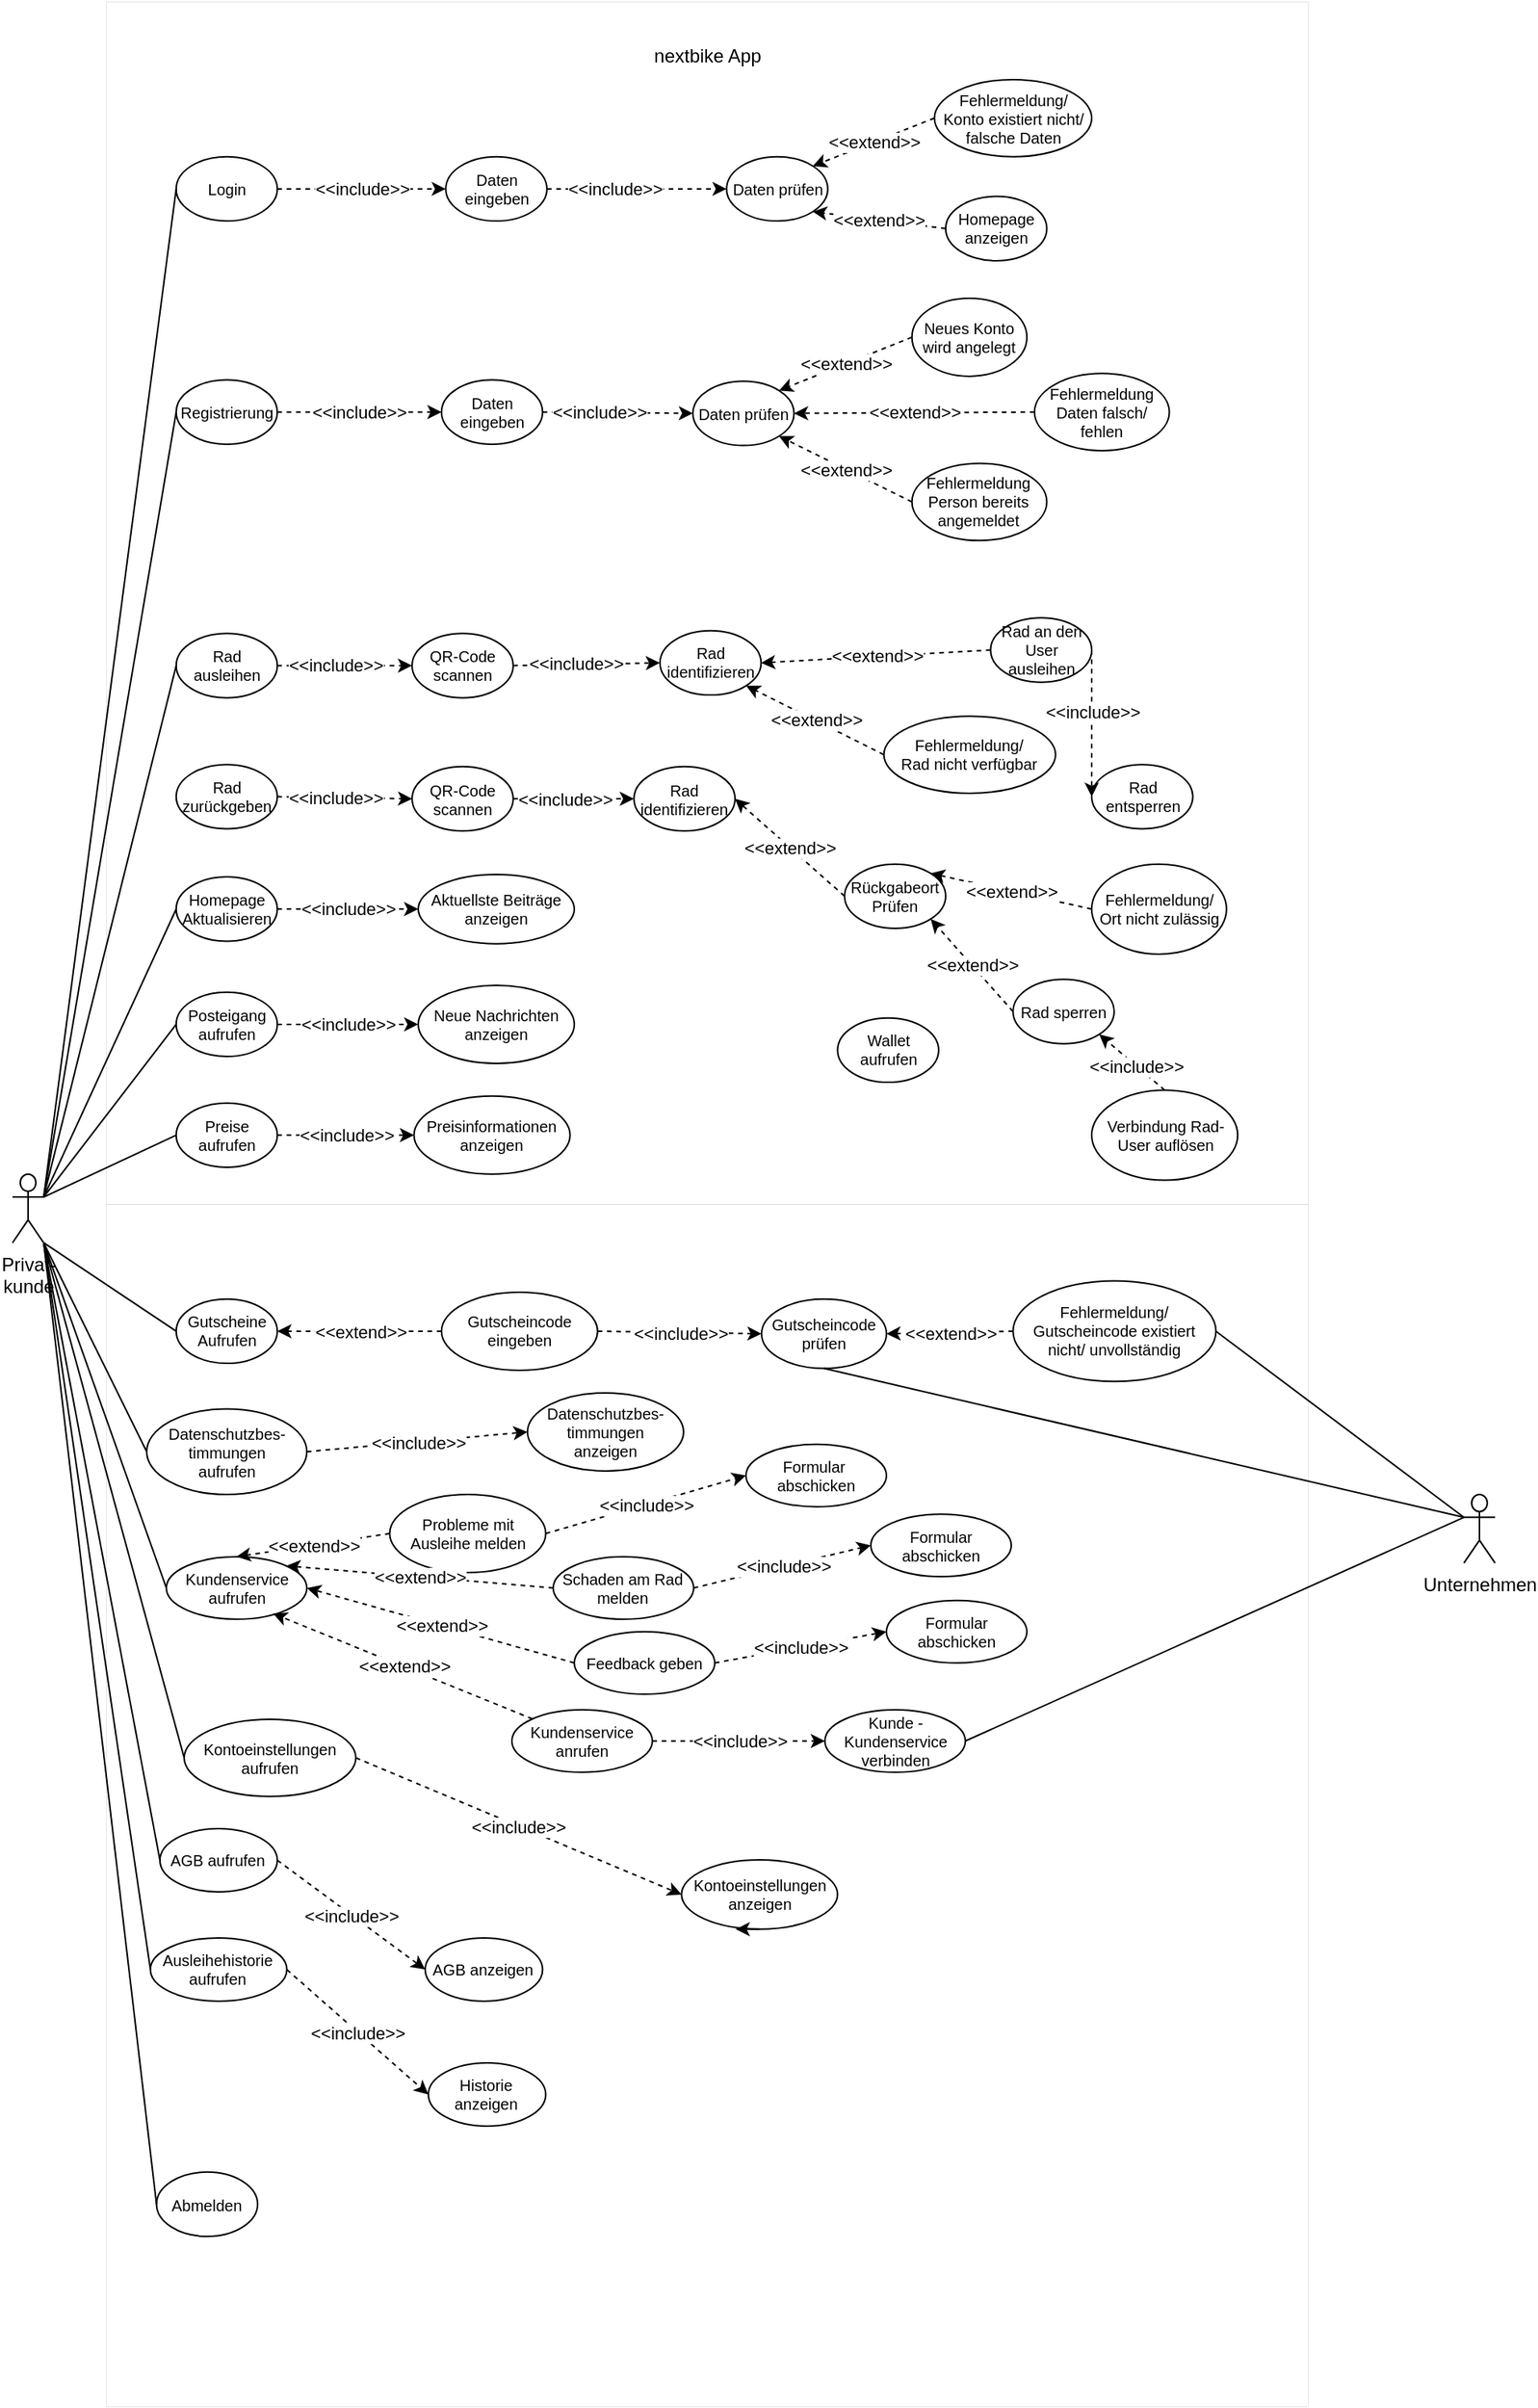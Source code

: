 <mxfile version="22.0.4" type="github">
  <diagram name="Page-1" id="zT5vHJ9k5EdBezGxG-uV">
    <mxGraphModel dx="1687" dy="882" grid="1" gridSize="10" guides="1" tooltips="1" connect="1" arrows="1" fold="1" page="1" pageScale="1" pageWidth="1169" pageHeight="1654" math="0" shadow="0">
      <root>
        <mxCell id="0" />
        <mxCell id="1" parent="0" />
        <mxCell id="bWqnHjMgo_UDBzlUUaBf-3" value="Privat-&lt;br&gt;kunde" style="shape=umlActor;verticalLabelPosition=bottom;verticalAlign=top;html=1;outlineConnect=0;" vertex="1" parent="1">
          <mxGeometry x="120" y="823.91" width="20" height="43.94" as="geometry" />
        </mxCell>
        <mxCell id="bWqnHjMgo_UDBzlUUaBf-1" value="" style="whiteSpace=wrap;html=1;aspect=fixed;strokeWidth=0;" vertex="1" parent="1">
          <mxGeometry x="180" y="72.94" width="770" height="770" as="geometry" />
        </mxCell>
        <mxCell id="bWqnHjMgo_UDBzlUUaBf-2" value="nextbike App" style="text;html=1;strokeColor=none;fillColor=none;align=center;verticalAlign=middle;whiteSpace=wrap;rounded=0;" vertex="1" parent="1">
          <mxGeometry x="522.5" y="92.94" width="85" height="30" as="geometry" />
        </mxCell>
        <mxCell id="bWqnHjMgo_UDBzlUUaBf-12" value="Wallet aufrufen" style="ellipse;whiteSpace=wrap;html=1;fontSize=10;" vertex="1" parent="1">
          <mxGeometry x="648.689" y="723.881" width="64.781" height="41.176" as="geometry" />
        </mxCell>
        <mxCell id="bWqnHjMgo_UDBzlUUaBf-95" value="" style="group" vertex="1" connectable="0" parent="1">
          <mxGeometry x="224.9" y="122.94" width="586.629" height="116.004" as="geometry" />
        </mxCell>
        <mxCell id="bWqnHjMgo_UDBzlUUaBf-8" value="Login" style="ellipse;whiteSpace=wrap;html=1;fontSize=10;" vertex="1" parent="bWqnHjMgo_UDBzlUUaBf-95">
          <mxGeometry y="49.414" width="64.781" height="41.176" as="geometry" />
        </mxCell>
        <mxCell id="bWqnHjMgo_UDBzlUUaBf-40" value="Daten eingeben" style="ellipse;whiteSpace=wrap;html=1;fontSize=10;" vertex="1" parent="bWqnHjMgo_UDBzlUUaBf-95">
          <mxGeometry x="172.755" y="49.414" width="64.781" height="41.176" as="geometry" />
        </mxCell>
        <mxCell id="bWqnHjMgo_UDBzlUUaBf-61" value="&amp;lt;&amp;lt;include&amp;gt;&amp;gt;" style="endArrow=classic;html=1;rounded=0;exitX=1;exitY=0.5;exitDx=0;exitDy=0;entryX=0;entryY=0.5;entryDx=0;entryDy=0;dashed=1;" edge="1" parent="bWqnHjMgo_UDBzlUUaBf-95" source="bWqnHjMgo_UDBzlUUaBf-8" target="bWqnHjMgo_UDBzlUUaBf-40">
          <mxGeometry relative="1" as="geometry">
            <mxPoint x="440" y="250.12" as="sourcePoint" />
            <mxPoint x="540" y="250.12" as="targetPoint" />
          </mxGeometry>
        </mxCell>
        <mxCell id="bWqnHjMgo_UDBzlUUaBf-45" value="Daten prüfen" style="ellipse;whiteSpace=wrap;html=1;fontSize=10;" vertex="1" parent="bWqnHjMgo_UDBzlUUaBf-95">
          <mxGeometry x="352.703" y="49.414" width="64.781" height="41.176" as="geometry" />
        </mxCell>
        <mxCell id="bWqnHjMgo_UDBzlUUaBf-59" value="Fehlermeldung/&lt;br style=&quot;font-size: 10px;&quot;&gt;Konto existiert nicht/ falsche Daten" style="ellipse;whiteSpace=wrap;html=1;fontSize=10;" vertex="1" parent="bWqnHjMgo_UDBzlUUaBf-95">
          <mxGeometry x="485.858" width="100.771" height="49.412" as="geometry" />
        </mxCell>
        <mxCell id="bWqnHjMgo_UDBzlUUaBf-60" value="Homepage anzeigen" style="ellipse;whiteSpace=wrap;html=1;fontSize=10;" vertex="1" parent="bWqnHjMgo_UDBzlUUaBf-95">
          <mxGeometry x="493.064" y="74.827" width="64.781" height="41.176" as="geometry" />
        </mxCell>
        <mxCell id="bWqnHjMgo_UDBzlUUaBf-69" value="&amp;lt;&amp;lt;include&amp;gt;&amp;gt;" style="endArrow=classic;html=1;rounded=0;exitX=1;exitY=0.5;exitDx=0;exitDy=0;entryX=0;entryY=0.5;entryDx=0;entryDy=0;dashed=1;" edge="1" parent="bWqnHjMgo_UDBzlUUaBf-95" source="bWqnHjMgo_UDBzlUUaBf-40" target="bWqnHjMgo_UDBzlUUaBf-45">
          <mxGeometry x="-0.248" relative="1" as="geometry">
            <mxPoint x="75" y="80.12" as="sourcePoint" />
            <mxPoint x="140" y="80.12" as="targetPoint" />
            <mxPoint as="offset" />
          </mxGeometry>
        </mxCell>
        <mxCell id="bWqnHjMgo_UDBzlUUaBf-71" value="&amp;lt;&amp;lt;extend&amp;gt;&amp;gt;" style="endArrow=classic;html=1;rounded=0;exitX=0;exitY=0.5;exitDx=0;exitDy=0;entryX=1;entryY=1;entryDx=0;entryDy=0;dashed=1;" edge="1" parent="bWqnHjMgo_UDBzlUUaBf-95" source="bWqnHjMgo_UDBzlUUaBf-60" target="bWqnHjMgo_UDBzlUUaBf-45">
          <mxGeometry relative="1" as="geometry">
            <mxPoint x="75" y="80.12" as="sourcePoint" />
            <mxPoint x="183" y="80.12" as="targetPoint" />
          </mxGeometry>
        </mxCell>
        <mxCell id="bWqnHjMgo_UDBzlUUaBf-72" value="&amp;lt;&amp;lt;extend&amp;gt;&amp;gt;" style="endArrow=classic;html=1;rounded=0;exitX=0;exitY=0.5;exitDx=0;exitDy=0;entryX=1;entryY=0;entryDx=0;entryDy=0;dashed=1;" edge="1" parent="bWqnHjMgo_UDBzlUUaBf-95" source="bWqnHjMgo_UDBzlUUaBf-59" target="bWqnHjMgo_UDBzlUUaBf-45">
          <mxGeometry relative="1" as="geometry">
            <mxPoint x="481" y="122.12" as="sourcePoint" />
            <mxPoint x="418" y="94.12" as="targetPoint" />
          </mxGeometry>
        </mxCell>
        <mxCell id="bWqnHjMgo_UDBzlUUaBf-97" value="" style="group" vertex="1" connectable="0" parent="1">
          <mxGeometry x="224.9" y="467.649" width="651.411" height="136.464" as="geometry" />
        </mxCell>
        <mxCell id="bWqnHjMgo_UDBzlUUaBf-9" value="Rad ausleihen" style="ellipse;whiteSpace=wrap;html=1;fontSize=10;" vertex="1" parent="bWqnHjMgo_UDBzlUUaBf-97">
          <mxGeometry y="10" width="64.781" height="41.176" as="geometry" />
        </mxCell>
        <mxCell id="bWqnHjMgo_UDBzlUUaBf-47" value="QR-Code scannen" style="ellipse;whiteSpace=wrap;html=1;fontSize=10;" vertex="1" parent="bWqnHjMgo_UDBzlUUaBf-97">
          <mxGeometry x="151.155" y="10" width="64.781" height="41.176" as="geometry" />
        </mxCell>
        <mxCell id="bWqnHjMgo_UDBzlUUaBf-49" value="Rad identifizieren" style="ellipse;whiteSpace=wrap;html=1;fontSize=10;" vertex="1" parent="bWqnHjMgo_UDBzlUUaBf-97">
          <mxGeometry x="310.001" y="8.23" width="64.781" height="41.176" as="geometry" />
        </mxCell>
        <mxCell id="bWqnHjMgo_UDBzlUUaBf-50" value="Rad an den User ausleihen" style="ellipse;whiteSpace=wrap;html=1;fontSize=10;" vertex="1" parent="bWqnHjMgo_UDBzlUUaBf-97">
          <mxGeometry x="521.844" width="64.781" height="41.176" as="geometry" />
        </mxCell>
        <mxCell id="bWqnHjMgo_UDBzlUUaBf-51" value="Rad entsperren" style="ellipse;whiteSpace=wrap;html=1;fontSize=10;" vertex="1" parent="bWqnHjMgo_UDBzlUUaBf-97">
          <mxGeometry x="586.629" y="93.94" width="64.781" height="41.176" as="geometry" />
        </mxCell>
        <mxCell id="bWqnHjMgo_UDBzlUUaBf-78" value="&amp;lt;&amp;lt;include&amp;gt;&amp;gt;" style="endArrow=classic;html=1;rounded=0;exitX=1;exitY=0.5;exitDx=0;exitDy=0;entryX=0;entryY=0.5;entryDx=0;entryDy=0;dashed=1;" edge="1" parent="bWqnHjMgo_UDBzlUUaBf-97" source="bWqnHjMgo_UDBzlUUaBf-9" target="bWqnHjMgo_UDBzlUUaBf-47">
          <mxGeometry x="-0.14" relative="1" as="geometry">
            <mxPoint x="75" y="-104.059" as="sourcePoint" />
            <mxPoint x="180" y="-104.059" as="targetPoint" />
            <mxPoint as="offset" />
          </mxGeometry>
        </mxCell>
        <mxCell id="bWqnHjMgo_UDBzlUUaBf-79" value="&amp;lt;&amp;lt;include&amp;gt;&amp;gt;" style="endArrow=classic;html=1;rounded=0;exitX=1;exitY=0.5;exitDx=0;exitDy=0;entryX=0;entryY=0.5;entryDx=0;entryDy=0;dashed=1;" edge="1" parent="bWqnHjMgo_UDBzlUUaBf-97" source="bWqnHjMgo_UDBzlUUaBf-47" target="bWqnHjMgo_UDBzlUUaBf-49">
          <mxGeometry x="-0.148" relative="1" as="geometry">
            <mxPoint x="75" y="21.941" as="sourcePoint" />
            <mxPoint x="180" y="21.941" as="targetPoint" />
            <mxPoint as="offset" />
          </mxGeometry>
        </mxCell>
        <mxCell id="bWqnHjMgo_UDBzlUUaBf-82" value="&amp;lt;&amp;lt;extend&amp;gt;&amp;gt;" style="endArrow=classic;html=1;rounded=0;exitX=0;exitY=0.5;exitDx=0;exitDy=0;entryX=1;entryY=0.5;entryDx=0;entryDy=0;dashed=1;" edge="1" parent="bWqnHjMgo_UDBzlUUaBf-97" source="bWqnHjMgo_UDBzlUUaBf-50" target="bWqnHjMgo_UDBzlUUaBf-49">
          <mxGeometry x="-0.009" relative="1" as="geometry">
            <mxPoint x="481" y="-46.059" as="sourcePoint" />
            <mxPoint x="397" y="-88.059" as="targetPoint" />
            <mxPoint as="offset" />
          </mxGeometry>
        </mxCell>
        <mxCell id="bWqnHjMgo_UDBzlUUaBf-83" value="Fehlermeldung/&lt;br style=&quot;font-size: 10px;&quot;&gt;Rad nicht verfügbar" style="ellipse;whiteSpace=wrap;html=1;fontSize=10;" vertex="1" parent="bWqnHjMgo_UDBzlUUaBf-97">
          <mxGeometry x="453.47" y="62.941" width="110" height="49.41" as="geometry" />
        </mxCell>
        <mxCell id="bWqnHjMgo_UDBzlUUaBf-84" value="&amp;lt;&amp;lt;extend&amp;gt;&amp;gt;" style="endArrow=classic;html=1;rounded=0;exitX=0;exitY=0.5;exitDx=0;exitDy=0;entryX=1;entryY=1;entryDx=0;entryDy=0;dashed=1;" edge="1" parent="bWqnHjMgo_UDBzlUUaBf-97" source="bWqnHjMgo_UDBzlUUaBf-83" target="bWqnHjMgo_UDBzlUUaBf-49">
          <mxGeometry x="-0.009" relative="1" as="geometry">
            <mxPoint x="546" y="11.941" as="sourcePoint" />
            <mxPoint x="399" y="21.941" as="targetPoint" />
            <mxPoint as="offset" />
          </mxGeometry>
        </mxCell>
        <mxCell id="bWqnHjMgo_UDBzlUUaBf-85" value="&amp;lt;&amp;lt;include&amp;gt;&amp;gt;" style="endArrow=classic;html=1;rounded=0;exitX=1;exitY=0.5;exitDx=0;exitDy=0;entryX=0;entryY=0.5;entryDx=0;entryDy=0;dashed=1;" edge="1" parent="bWqnHjMgo_UDBzlUUaBf-97" source="bWqnHjMgo_UDBzlUUaBf-50" target="bWqnHjMgo_UDBzlUUaBf-51">
          <mxGeometry x="-0.148" relative="1" as="geometry">
            <mxPoint x="226" y="21.941" as="sourcePoint" />
            <mxPoint x="334" y="21.941" as="targetPoint" />
            <mxPoint as="offset" />
          </mxGeometry>
        </mxCell>
        <mxCell id="bWqnHjMgo_UDBzlUUaBf-10" value="Rad zurückgeben" style="ellipse;whiteSpace=wrap;html=1;fontSize=10;" vertex="1" parent="bWqnHjMgo_UDBzlUUaBf-97">
          <mxGeometry y="93.94" width="64.781" height="41.176" as="geometry" />
        </mxCell>
        <mxCell id="bWqnHjMgo_UDBzlUUaBf-52" value="QR-Code scannen" style="ellipse;whiteSpace=wrap;html=1;fontSize=10;" vertex="1" parent="bWqnHjMgo_UDBzlUUaBf-97">
          <mxGeometry x="151.155" y="95.288" width="64.781" height="41.176" as="geometry" />
        </mxCell>
        <mxCell id="bWqnHjMgo_UDBzlUUaBf-86" value="&amp;lt;&amp;lt;include&amp;gt;&amp;gt;" style="endArrow=classic;html=1;rounded=0;exitX=1;exitY=0.5;exitDx=0;exitDy=0;entryX=0;entryY=0.5;entryDx=0;entryDy=0;dashed=1;" edge="1" parent="bWqnHjMgo_UDBzlUUaBf-97" source="bWqnHjMgo_UDBzlUUaBf-10" target="bWqnHjMgo_UDBzlUUaBf-52">
          <mxGeometry x="-0.14" relative="1" as="geometry">
            <mxPoint x="75" y="48.501" as="sourcePoint" />
            <mxPoint x="161.0" y="48.501" as="targetPoint" />
            <mxPoint as="offset" />
          </mxGeometry>
        </mxCell>
        <mxCell id="bWqnHjMgo_UDBzlUUaBf-54" value="Rad identifizieren" style="ellipse;whiteSpace=wrap;html=1;fontSize=10;" vertex="1" parent="bWqnHjMgo_UDBzlUUaBf-97">
          <mxGeometry x="293.311" y="95.288" width="64.781" height="41.176" as="geometry" />
        </mxCell>
        <mxCell id="bWqnHjMgo_UDBzlUUaBf-87" value="&amp;lt;&amp;lt;include&amp;gt;&amp;gt;" style="endArrow=classic;html=1;rounded=0;exitX=1;exitY=0.5;exitDx=0;exitDy=0;entryX=0;entryY=0.5;entryDx=0;entryDy=0;dashed=1;" edge="1" parent="bWqnHjMgo_UDBzlUUaBf-97" source="bWqnHjMgo_UDBzlUUaBf-52" target="bWqnHjMgo_UDBzlUUaBf-54">
          <mxGeometry x="-0.139" relative="1" as="geometry">
            <mxPoint x="226.0" y="48.501" as="sourcePoint" />
            <mxPoint x="320" y="46.501" as="targetPoint" />
            <mxPoint as="offset" />
          </mxGeometry>
        </mxCell>
        <mxCell id="bWqnHjMgo_UDBzlUUaBf-102" value="" style="endArrow=none;html=1;rounded=0;entryX=0;entryY=0.5;entryDx=0;entryDy=0;exitX=1;exitY=0.333;exitDx=0;exitDy=0;exitPerimeter=0;" edge="1" parent="1" target="bWqnHjMgo_UDBzlUUaBf-7">
          <mxGeometry width="50" height="50" relative="1" as="geometry">
            <mxPoint x="140" y="838.557" as="sourcePoint" />
            <mxPoint x="230" y="192.94" as="targetPoint" />
          </mxGeometry>
        </mxCell>
        <mxCell id="bWqnHjMgo_UDBzlUUaBf-103" value="" style="endArrow=none;html=1;rounded=0;exitX=1;exitY=0.333;exitDx=0;exitDy=0;exitPerimeter=0;entryX=0;entryY=0.5;entryDx=0;entryDy=0;" edge="1" parent="1" target="bWqnHjMgo_UDBzlUUaBf-8">
          <mxGeometry width="50" height="50" relative="1" as="geometry">
            <mxPoint x="140" y="838.557" as="sourcePoint" />
            <mxPoint x="220" y="172.94" as="targetPoint" />
          </mxGeometry>
        </mxCell>
        <mxCell id="bWqnHjMgo_UDBzlUUaBf-104" value="" style="endArrow=none;html=1;rounded=0;entryX=0;entryY=0.5;entryDx=0;entryDy=0;exitX=1;exitY=0.333;exitDx=0;exitDy=0;exitPerimeter=0;" edge="1" parent="1" target="bWqnHjMgo_UDBzlUUaBf-9">
          <mxGeometry width="50" height="50" relative="1" as="geometry">
            <mxPoint x="140" y="838.557" as="sourcePoint" />
            <mxPoint x="235" y="345.94" as="targetPoint" />
          </mxGeometry>
        </mxCell>
        <mxCell id="bWqnHjMgo_UDBzlUUaBf-7" value="Registrierung" style="ellipse;whiteSpace=wrap;html=1;fontSize=10;" vertex="1" parent="1">
          <mxGeometry x="224.9" y="315.292" width="64.781" height="41.176" as="geometry" />
        </mxCell>
        <mxCell id="bWqnHjMgo_UDBzlUUaBf-41" value="Daten prüfen" style="ellipse;whiteSpace=wrap;html=1;fontSize=10;" vertex="1" parent="1">
          <mxGeometry x="556.001" y="316.112" width="64.781" height="41.176" as="geometry" />
        </mxCell>
        <mxCell id="bWqnHjMgo_UDBzlUUaBf-42" value="Neues Konto wird angelegt" style="ellipse;whiteSpace=wrap;html=1;fontSize=10;" vertex="1" parent="1">
          <mxGeometry x="696.36" y="262.94" width="73.64" height="50" as="geometry" />
        </mxCell>
        <mxCell id="bWqnHjMgo_UDBzlUUaBf-43" value="Fehlermeldung&lt;br style=&quot;font-size: 10px;&quot;&gt;Daten falsch/ fehlen" style="ellipse;whiteSpace=wrap;html=1;fontSize=10;" vertex="1" parent="1">
          <mxGeometry x="774.896" y="311.175" width="86.375" height="49.412" as="geometry" />
        </mxCell>
        <mxCell id="bWqnHjMgo_UDBzlUUaBf-44" value="Daten eingeben" style="ellipse;whiteSpace=wrap;html=1;fontSize=10;" vertex="1" parent="1">
          <mxGeometry x="394.895" y="315.292" width="64.781" height="41.176" as="geometry" />
        </mxCell>
        <mxCell id="bWqnHjMgo_UDBzlUUaBf-46" value="Fehlermeldung&lt;br style=&quot;font-size: 10px;&quot;&gt;Person bereits angemeldet" style="ellipse;whiteSpace=wrap;html=1;fontSize=10;" vertex="1" parent="1">
          <mxGeometry x="696.361" y="368.702" width="86.375" height="49.412" as="geometry" />
        </mxCell>
        <mxCell id="bWqnHjMgo_UDBzlUUaBf-73" value="&amp;lt;&amp;lt;include&amp;gt;&amp;gt;" style="endArrow=classic;html=1;rounded=0;exitX=1;exitY=0.5;exitDx=0;exitDy=0;entryX=0;entryY=0.5;entryDx=0;entryDy=0;dashed=1;" edge="1" parent="1" source="bWqnHjMgo_UDBzlUUaBf-7" target="bWqnHjMgo_UDBzlUUaBf-44">
          <mxGeometry relative="1" as="geometry">
            <mxPoint x="299.9" y="213.41" as="sourcePoint" />
            <mxPoint x="407.9" y="213.41" as="targetPoint" />
          </mxGeometry>
        </mxCell>
        <mxCell id="bWqnHjMgo_UDBzlUUaBf-74" value="&amp;lt;&amp;lt;include&amp;gt;&amp;gt;" style="endArrow=classic;html=1;rounded=0;exitX=1;exitY=0.5;exitDx=0;exitDy=0;entryX=0;entryY=0.5;entryDx=0;entryDy=0;dashed=1;" edge="1" parent="1" source="bWqnHjMgo_UDBzlUUaBf-44" target="bWqnHjMgo_UDBzlUUaBf-41">
          <mxGeometry x="-0.248" relative="1" as="geometry">
            <mxPoint x="472.9" y="213.41" as="sourcePoint" />
            <mxPoint x="587.9" y="213.41" as="targetPoint" />
            <mxPoint as="offset" />
          </mxGeometry>
        </mxCell>
        <mxCell id="bWqnHjMgo_UDBzlUUaBf-75" value="&amp;lt;&amp;lt;extend&amp;gt;&amp;gt;" style="endArrow=classic;html=1;rounded=0;exitX=0;exitY=0.5;exitDx=0;exitDy=0;entryX=1;entryY=1;entryDx=0;entryDy=0;dashed=1;" edge="1" parent="1" source="bWqnHjMgo_UDBzlUUaBf-46" target="bWqnHjMgo_UDBzlUUaBf-41">
          <mxGeometry x="-0.009" relative="1" as="geometry">
            <mxPoint x="705.9" y="255.41" as="sourcePoint" />
            <mxPoint x="642.9" y="227.41" as="targetPoint" />
            <mxPoint as="offset" />
          </mxGeometry>
        </mxCell>
        <mxCell id="bWqnHjMgo_UDBzlUUaBf-76" value="&amp;lt;&amp;lt;extend&amp;gt;&amp;gt;" style="endArrow=classic;html=1;rounded=0;exitX=0;exitY=0.5;exitDx=0;exitDy=0;entryX=1;entryY=0.5;entryDx=0;entryDy=0;dashed=1;" edge="1" parent="1" source="bWqnHjMgo_UDBzlUUaBf-43" target="bWqnHjMgo_UDBzlUUaBf-41">
          <mxGeometry relative="1" as="geometry">
            <mxPoint x="641.9" y="400.41" as="sourcePoint" />
            <mxPoint x="621.9" y="361.41" as="targetPoint" />
          </mxGeometry>
        </mxCell>
        <mxCell id="bWqnHjMgo_UDBzlUUaBf-77" value="&amp;lt;&amp;lt;extend&amp;gt;&amp;gt;" style="endArrow=classic;html=1;rounded=0;exitX=0;exitY=0.5;exitDx=0;exitDy=0;entryX=1;entryY=0;entryDx=0;entryDy=0;dashed=1;" edge="1" parent="1" source="bWqnHjMgo_UDBzlUUaBf-42" target="bWqnHjMgo_UDBzlUUaBf-41">
          <mxGeometry relative="1" as="geometry">
            <mxPoint x="705.9" y="346.41" as="sourcePoint" />
            <mxPoint x="630.9" y="346.41" as="targetPoint" />
          </mxGeometry>
        </mxCell>
        <mxCell id="bWqnHjMgo_UDBzlUUaBf-22" value="" style="whiteSpace=wrap;html=1;aspect=fixed;dashed=1;dashPattern=1 2;strokeWidth=0;" vertex="1" parent="1">
          <mxGeometry x="180" y="842.94" width="770" height="770" as="geometry" />
        </mxCell>
        <mxCell id="bWqnHjMgo_UDBzlUUaBf-11" value="Posteigang aufrufen" style="ellipse;whiteSpace=wrap;html=1;fontSize=10;" vertex="1" parent="1">
          <mxGeometry x="224.9" y="707.358" width="64.781" height="41.176" as="geometry" />
        </mxCell>
        <mxCell id="bWqnHjMgo_UDBzlUUaBf-13" value="Gutscheine Aufrufen" style="ellipse;whiteSpace=wrap;html=1;fontSize=10;" vertex="1" parent="1">
          <mxGeometry x="224.906" y="903.884" width="64.781" height="41.176" as="geometry" />
        </mxCell>
        <mxCell id="bWqnHjMgo_UDBzlUUaBf-15" value="AGB aufrufen" style="ellipse;whiteSpace=wrap;html=1;fontSize=10;" vertex="1" parent="1">
          <mxGeometry x="214.47" y="1242.94" width="75.22" height="40.58" as="geometry" />
        </mxCell>
        <mxCell id="bWqnHjMgo_UDBzlUUaBf-16" value="Datenschutzbes-timmungen&lt;br&gt;aufrufen" style="ellipse;whiteSpace=wrap;html=1;fontSize=10;" vertex="1" parent="1">
          <mxGeometry x="206.0" y="974.19" width="102.6" height="54.83" as="geometry" />
        </mxCell>
        <mxCell id="bWqnHjMgo_UDBzlUUaBf-18" value="Ausleihehistorie aufrufen" style="ellipse;whiteSpace=wrap;html=1;fontSize=10;" vertex="1" parent="1">
          <mxGeometry x="208.38" y="1312.94" width="87.41" height="40.59" as="geometry" />
        </mxCell>
        <mxCell id="bWqnHjMgo_UDBzlUUaBf-19" value="Abmelden" style="ellipse;whiteSpace=wrap;html=1;fontSize=10;" vertex="1" parent="1">
          <mxGeometry x="212.292" y="1462.939" width="64.781" height="41.176" as="geometry" />
        </mxCell>
        <mxCell id="bWqnHjMgo_UDBzlUUaBf-37" value="Kontoeinstellungen aufrufen" style="ellipse;whiteSpace=wrap;html=1;fontSize=10;" vertex="1" parent="1">
          <mxGeometry x="230.0" y="1172.94" width="110" height="49.41" as="geometry" />
        </mxCell>
        <mxCell id="bWqnHjMgo_UDBzlUUaBf-105" value="" style="endArrow=none;html=1;rounded=0;entryX=0;entryY=0.5;entryDx=0;entryDy=0;exitX=1;exitY=0.333;exitDx=0;exitDy=0;exitPerimeter=0;" edge="1" parent="1" target="bWqnHjMgo_UDBzlUUaBf-38">
          <mxGeometry width="50" height="50" relative="1" as="geometry">
            <mxPoint x="140" y="838.557" as="sourcePoint" />
            <mxPoint x="242.59" y="1265.737" as="targetPoint" />
          </mxGeometry>
        </mxCell>
        <mxCell id="bWqnHjMgo_UDBzlUUaBf-110" value="Aktuellste Beiträge anzeigen" style="ellipse;whiteSpace=wrap;html=1;fontSize=10;" vertex="1" parent="1">
          <mxGeometry x="380" y="631.94" width="100" height="44.42" as="geometry" />
        </mxCell>
        <mxCell id="bWqnHjMgo_UDBzlUUaBf-114" value="" style="endArrow=classic;html=1;rounded=0;dashed=1;exitX=1;exitY=0.5;exitDx=0;exitDy=0;entryX=0;entryY=0.5;entryDx=0;entryDy=0;" edge="1" parent="1" source="bWqnHjMgo_UDBzlUUaBf-38" target="bWqnHjMgo_UDBzlUUaBf-110">
          <mxGeometry relative="1" as="geometry">
            <mxPoint x="460" y="976.88" as="sourcePoint" />
            <mxPoint x="560" y="976.88" as="targetPoint" />
          </mxGeometry>
        </mxCell>
        <mxCell id="bWqnHjMgo_UDBzlUUaBf-115" value="&amp;lt;&amp;lt;include&amp;gt;&amp;gt;" style="edgeLabel;resizable=0;html=1;align=center;verticalAlign=middle;" connectable="0" vertex="1" parent="bWqnHjMgo_UDBzlUUaBf-114">
          <mxGeometry relative="1" as="geometry" />
        </mxCell>
        <mxCell id="bWqnHjMgo_UDBzlUUaBf-116" value="Unternehmen" style="shape=umlActor;verticalLabelPosition=bottom;verticalAlign=top;html=1;outlineConnect=0;" vertex="1" parent="1">
          <mxGeometry x="1050" y="1029.02" width="20" height="43.94" as="geometry" />
        </mxCell>
        <mxCell id="bWqnHjMgo_UDBzlUUaBf-118" value="Neue Nachrichten anzeigen" style="ellipse;whiteSpace=wrap;html=1;fontSize=10;" vertex="1" parent="1">
          <mxGeometry x="380" y="702.95" width="100" height="50" as="geometry" />
        </mxCell>
        <mxCell id="bWqnHjMgo_UDBzlUUaBf-119" value="" style="endArrow=classic;html=1;rounded=0;dashed=1;exitX=1;exitY=0.5;exitDx=0;exitDy=0;entryX=0;entryY=0.5;entryDx=0;entryDy=0;" edge="1" parent="1" source="bWqnHjMgo_UDBzlUUaBf-11" target="bWqnHjMgo_UDBzlUUaBf-118">
          <mxGeometry relative="1" as="geometry">
            <mxPoint x="345" y="767.88" as="sourcePoint" />
            <mxPoint x="450" y="765.88" as="targetPoint" />
          </mxGeometry>
        </mxCell>
        <mxCell id="bWqnHjMgo_UDBzlUUaBf-120" value="&amp;lt;&amp;lt;include&amp;gt;&amp;gt;" style="edgeLabel;resizable=0;html=1;align=center;verticalAlign=middle;" connectable="0" vertex="1" parent="bWqnHjMgo_UDBzlUUaBf-119">
          <mxGeometry relative="1" as="geometry" />
        </mxCell>
        <mxCell id="bWqnHjMgo_UDBzlUUaBf-123" value="Preisinformationen anzeigen" style="ellipse;whiteSpace=wrap;html=1;fontSize=10;" vertex="1" parent="1">
          <mxGeometry x="377.29" y="773.91" width="100" height="50" as="geometry" />
        </mxCell>
        <mxCell id="bWqnHjMgo_UDBzlUUaBf-124" value="" style="endArrow=classic;html=1;rounded=0;dashed=1;exitX=1;exitY=0.5;exitDx=0;exitDy=0;entryX=0;entryY=0.5;entryDx=0;entryDy=0;" edge="1" parent="1" target="bWqnHjMgo_UDBzlUUaBf-123" source="bWqnHjMgo_UDBzlUUaBf-14">
          <mxGeometry relative="1" as="geometry">
            <mxPoint x="323.683" y="877.471" as="sourcePoint" />
            <mxPoint x="450" y="825.89" as="targetPoint" />
          </mxGeometry>
        </mxCell>
        <mxCell id="bWqnHjMgo_UDBzlUUaBf-125" value="&amp;lt;&amp;lt;include&amp;gt;&amp;gt;" style="edgeLabel;resizable=0;html=1;align=center;verticalAlign=middle;" connectable="0" vertex="1" parent="bWqnHjMgo_UDBzlUUaBf-124">
          <mxGeometry relative="1" as="geometry" />
        </mxCell>
        <mxCell id="bWqnHjMgo_UDBzlUUaBf-128" value="Gutscheincode eingeben" style="ellipse;whiteSpace=wrap;html=1;fontSize=10;" vertex="1" parent="1">
          <mxGeometry x="394.9" y="899.47" width="100" height="50" as="geometry" />
        </mxCell>
        <mxCell id="bWqnHjMgo_UDBzlUUaBf-131" value="" style="endArrow=classic;html=1;rounded=0;dashed=1;exitX=0;exitY=0.5;exitDx=0;exitDy=0;entryX=1;entryY=0.5;entryDx=0;entryDy=0;" edge="1" parent="1" source="bWqnHjMgo_UDBzlUUaBf-128" target="bWqnHjMgo_UDBzlUUaBf-13">
          <mxGeometry relative="1" as="geometry">
            <mxPoint x="480" y="976.88" as="sourcePoint" />
            <mxPoint x="580" y="976.88" as="targetPoint" />
          </mxGeometry>
        </mxCell>
        <mxCell id="bWqnHjMgo_UDBzlUUaBf-132" value="&amp;lt;&amp;lt;extend&amp;gt;&amp;gt;" style="edgeLabel;resizable=0;html=1;align=center;verticalAlign=middle;" connectable="0" vertex="1" parent="bWqnHjMgo_UDBzlUUaBf-131">
          <mxGeometry relative="1" as="geometry" />
        </mxCell>
        <mxCell id="bWqnHjMgo_UDBzlUUaBf-135" value="Gutscheincode prüfen" style="ellipse;whiteSpace=wrap;html=1;fontSize=10;" vertex="1" parent="1">
          <mxGeometry x="600" y="903.88" width="80" height="44.41" as="geometry" />
        </mxCell>
        <mxCell id="bWqnHjMgo_UDBzlUUaBf-136" value="" style="endArrow=classic;html=1;rounded=0;dashed=1;exitX=1;exitY=0.5;exitDx=0;exitDy=0;entryX=0;entryY=0.5;entryDx=0;entryDy=0;" edge="1" parent="1" source="bWqnHjMgo_UDBzlUUaBf-128" target="bWqnHjMgo_UDBzlUUaBf-135">
          <mxGeometry relative="1" as="geometry">
            <mxPoint x="345" y="827.88" as="sourcePoint" />
            <mxPoint x="450" y="827.88" as="targetPoint" />
          </mxGeometry>
        </mxCell>
        <mxCell id="bWqnHjMgo_UDBzlUUaBf-137" value="&amp;lt;&amp;lt;include&amp;gt;&amp;gt;" style="edgeLabel;resizable=0;html=1;align=center;verticalAlign=middle;" connectable="0" vertex="1" parent="bWqnHjMgo_UDBzlUUaBf-136">
          <mxGeometry relative="1" as="geometry" />
        </mxCell>
        <mxCell id="bWqnHjMgo_UDBzlUUaBf-138" value="Fehlermeldung/ Gutscheincode existiert nicht/ unvollständig" style="ellipse;whiteSpace=wrap;html=1;fontSize=10;" vertex="1" parent="1">
          <mxGeometry x="761.14" y="892.26" width="130" height="64.41" as="geometry" />
        </mxCell>
        <mxCell id="bWqnHjMgo_UDBzlUUaBf-139" value="" style="endArrow=classic;html=1;rounded=0;dashed=1;exitX=0;exitY=0.5;exitDx=0;exitDy=0;entryX=1;entryY=0.5;entryDx=0;entryDy=0;" edge="1" parent="1" source="bWqnHjMgo_UDBzlUUaBf-138" target="bWqnHjMgo_UDBzlUUaBf-135">
          <mxGeometry relative="1" as="geometry">
            <mxPoint x="448" y="947.88" as="sourcePoint" />
            <mxPoint x="345" y="947.88" as="targetPoint" />
          </mxGeometry>
        </mxCell>
        <mxCell id="bWqnHjMgo_UDBzlUUaBf-140" value="&amp;lt;&amp;lt;extend&amp;gt;&amp;gt;" style="edgeLabel;resizable=0;html=1;align=center;verticalAlign=middle;" connectable="0" vertex="1" parent="bWqnHjMgo_UDBzlUUaBf-139">
          <mxGeometry relative="1" as="geometry" />
        </mxCell>
        <mxCell id="bWqnHjMgo_UDBzlUUaBf-141" value="Datenschutzbes-timmungen &lt;br&gt;anzeigen" style="ellipse;whiteSpace=wrap;html=1;fontSize=10;" vertex="1" parent="1">
          <mxGeometry x="450" y="963.94" width="100" height="50" as="geometry" />
        </mxCell>
        <mxCell id="bWqnHjMgo_UDBzlUUaBf-142" value="" style="endArrow=classic;html=1;rounded=0;dashed=1;exitX=1;exitY=0.5;exitDx=0;exitDy=0;entryX=0;entryY=0.5;entryDx=0;entryDy=0;" edge="1" parent="1" target="bWqnHjMgo_UDBzlUUaBf-141" source="bWqnHjMgo_UDBzlUUaBf-16">
          <mxGeometry relative="1" as="geometry">
            <mxPoint x="322.4" y="1006.46" as="sourcePoint" />
            <mxPoint x="450" y="955.47" as="targetPoint" />
          </mxGeometry>
        </mxCell>
        <mxCell id="bWqnHjMgo_UDBzlUUaBf-143" value="&amp;lt;&amp;lt;include&amp;gt;&amp;gt;" style="edgeLabel;resizable=0;html=1;align=center;verticalAlign=middle;" connectable="0" vertex="1" parent="bWqnHjMgo_UDBzlUUaBf-142">
          <mxGeometry relative="1" as="geometry" />
        </mxCell>
        <mxCell id="bWqnHjMgo_UDBzlUUaBf-172" value="Kontoeinstellungen anzeigen" style="ellipse;whiteSpace=wrap;html=1;fontSize=10;" vertex="1" parent="1">
          <mxGeometry x="548.69" y="1262.94" width="100" height="44.42" as="geometry" />
        </mxCell>
        <mxCell id="bWqnHjMgo_UDBzlUUaBf-173" value="" style="endArrow=classic;html=1;rounded=0;dashed=1;exitX=1;exitY=0.5;exitDx=0;exitDy=0;entryX=0;entryY=0.5;entryDx=0;entryDy=0;" edge="1" parent="1" target="bWqnHjMgo_UDBzlUUaBf-172" source="bWqnHjMgo_UDBzlUUaBf-37">
          <mxGeometry relative="1" as="geometry">
            <mxPoint x="406.0" y="1229.735" as="sourcePoint" />
            <mxPoint x="643.61" y="1471.88" as="targetPoint" />
          </mxGeometry>
        </mxCell>
        <mxCell id="bWqnHjMgo_UDBzlUUaBf-174" value="&amp;lt;&amp;lt;include&amp;gt;&amp;gt;" style="edgeLabel;resizable=0;html=1;align=center;verticalAlign=middle;" connectable="0" vertex="1" parent="bWqnHjMgo_UDBzlUUaBf-173">
          <mxGeometry relative="1" as="geometry" />
        </mxCell>
        <mxCell id="bWqnHjMgo_UDBzlUUaBf-176" value="" style="endArrow=classic;html=1;rounded=0;dashed=1;exitX=1;exitY=0.5;exitDx=0;exitDy=0;entryX=0;entryY=0.5;entryDx=0;entryDy=0;" edge="1" parent="1" target="bWqnHjMgo_UDBzlUUaBf-178" source="bWqnHjMgo_UDBzlUUaBf-15">
          <mxGeometry relative="1" as="geometry">
            <mxPoint x="368.5" y="1275.46" as="sourcePoint" />
            <mxPoint x="511.5" y="1294.67" as="targetPoint" />
          </mxGeometry>
        </mxCell>
        <mxCell id="bWqnHjMgo_UDBzlUUaBf-177" value="&amp;lt;&amp;lt;include&amp;gt;&amp;gt;" style="edgeLabel;resizable=0;html=1;align=center;verticalAlign=middle;" connectable="0" vertex="1" parent="bWqnHjMgo_UDBzlUUaBf-176">
          <mxGeometry relative="1" as="geometry" />
        </mxCell>
        <mxCell id="bWqnHjMgo_UDBzlUUaBf-178" value="AGB anzeigen" style="ellipse;whiteSpace=wrap;html=1;fontSize=10;" vertex="1" parent="1">
          <mxGeometry x="384.46" y="1312.94" width="75.22" height="40.58" as="geometry" />
        </mxCell>
        <mxCell id="bWqnHjMgo_UDBzlUUaBf-179" value="" style="endArrow=classic;html=1;rounded=0;dashed=1;exitX=1;exitY=0.5;exitDx=0;exitDy=0;entryX=0;entryY=0.5;entryDx=0;entryDy=0;" edge="1" parent="1" target="bWqnHjMgo_UDBzlUUaBf-181" source="bWqnHjMgo_UDBzlUUaBf-18">
          <mxGeometry relative="1" as="geometry">
            <mxPoint x="354.78" y="1335.3" as="sourcePoint" />
            <mxPoint x="526.28" y="1354.09" as="targetPoint" />
          </mxGeometry>
        </mxCell>
        <mxCell id="bWqnHjMgo_UDBzlUUaBf-180" value="&amp;lt;&amp;lt;include&amp;gt;&amp;gt;" style="edgeLabel;resizable=0;html=1;align=center;verticalAlign=middle;" connectable="0" vertex="1" parent="bWqnHjMgo_UDBzlUUaBf-179">
          <mxGeometry relative="1" as="geometry" />
        </mxCell>
        <mxCell id="bWqnHjMgo_UDBzlUUaBf-181" value="Historie anzeigen" style="ellipse;whiteSpace=wrap;html=1;fontSize=10;" vertex="1" parent="1">
          <mxGeometry x="386.48" y="1392.95" width="75.22" height="40.58" as="geometry" />
        </mxCell>
        <mxCell id="bWqnHjMgo_UDBzlUUaBf-17" value="Kundenservice aufrufen" style="ellipse;whiteSpace=wrap;html=1;fontSize=10;" vertex="1" parent="1">
          <mxGeometry x="218.6" y="1068.88" width="90" height="40" as="geometry" />
        </mxCell>
        <mxCell id="bWqnHjMgo_UDBzlUUaBf-144" value="Probleme mit Ausleihe melden" style="ellipse;whiteSpace=wrap;html=1;fontSize=10;" vertex="1" parent="1">
          <mxGeometry x="361.7" y="1029.02" width="100" height="50" as="geometry" />
        </mxCell>
        <mxCell id="bWqnHjMgo_UDBzlUUaBf-145" value="Schaden am Rad melden" style="ellipse;whiteSpace=wrap;html=1;fontSize=10;" vertex="1" parent="1">
          <mxGeometry x="466.48" y="1068.88" width="90" height="40" as="geometry" />
        </mxCell>
        <mxCell id="bWqnHjMgo_UDBzlUUaBf-146" value="Feedback geben" style="ellipse;whiteSpace=wrap;html=1;fontSize=10;" vertex="1" parent="1">
          <mxGeometry x="480" y="1116.88" width="90" height="40" as="geometry" />
        </mxCell>
        <mxCell id="bWqnHjMgo_UDBzlUUaBf-147" value="Kundenservice anrufen" style="ellipse;whiteSpace=wrap;html=1;fontSize=10;" vertex="1" parent="1">
          <mxGeometry x="440" y="1166.88" width="90" height="40" as="geometry" />
        </mxCell>
        <mxCell id="bWqnHjMgo_UDBzlUUaBf-158" value="Formular abschicken" style="ellipse;whiteSpace=wrap;html=1;fontSize=10;" vertex="1" parent="1">
          <mxGeometry x="680" y="1096.88" width="90" height="40" as="geometry" />
        </mxCell>
        <mxCell id="bWqnHjMgo_UDBzlUUaBf-163" value="Formular abschicken" style="ellipse;whiteSpace=wrap;html=1;fontSize=10;" vertex="1" parent="1">
          <mxGeometry x="670" y="1041.59" width="90" height="40" as="geometry" />
        </mxCell>
        <mxCell id="bWqnHjMgo_UDBzlUUaBf-169" value="Formular&amp;nbsp;&lt;br&gt;abschicken" style="ellipse;whiteSpace=wrap;html=1;fontSize=10;" vertex="1" parent="1">
          <mxGeometry x="590" y="996.88" width="90" height="40" as="geometry" />
        </mxCell>
        <mxCell id="bWqnHjMgo_UDBzlUUaBf-148" value="" style="endArrow=classic;html=1;rounded=0;dashed=1;exitX=0;exitY=0.5;exitDx=0;exitDy=0;entryX=0.5;entryY=0;entryDx=0;entryDy=0;" edge="1" parent="1" source="bWqnHjMgo_UDBzlUUaBf-144" target="bWqnHjMgo_UDBzlUUaBf-17">
          <mxGeometry relative="1" as="geometry">
            <mxPoint x="1456.48" y="1342.36" as="sourcePoint" />
            <mxPoint x="1361.48" y="1342.36" as="targetPoint" />
          </mxGeometry>
        </mxCell>
        <mxCell id="bWqnHjMgo_UDBzlUUaBf-149" value="&amp;lt;&amp;lt;extend&amp;gt;&amp;gt;" style="edgeLabel;resizable=0;html=1;align=center;verticalAlign=middle;" connectable="0" vertex="1" parent="bWqnHjMgo_UDBzlUUaBf-148">
          <mxGeometry relative="1" as="geometry" />
        </mxCell>
        <mxCell id="bWqnHjMgo_UDBzlUUaBf-150" value="" style="endArrow=classic;html=1;rounded=0;dashed=1;exitX=0;exitY=0.5;exitDx=0;exitDy=0;entryX=1;entryY=0;entryDx=0;entryDy=0;" edge="1" parent="1" source="bWqnHjMgo_UDBzlUUaBf-145" target="bWqnHjMgo_UDBzlUUaBf-17">
          <mxGeometry relative="1" as="geometry">
            <mxPoint x="1646.48" y="1431.36" as="sourcePoint" />
            <mxPoint x="1373.48" y="1480.36" as="targetPoint" />
          </mxGeometry>
        </mxCell>
        <mxCell id="bWqnHjMgo_UDBzlUUaBf-151" value="&amp;lt;&amp;lt;extend&amp;gt;&amp;gt;" style="edgeLabel;resizable=0;html=1;align=center;verticalAlign=middle;" connectable="0" vertex="1" parent="bWqnHjMgo_UDBzlUUaBf-150">
          <mxGeometry relative="1" as="geometry" />
        </mxCell>
        <mxCell id="bWqnHjMgo_UDBzlUUaBf-152" value="" style="endArrow=classic;html=1;rounded=0;dashed=1;exitX=0;exitY=0.5;exitDx=0;exitDy=0;entryX=1;entryY=0.5;entryDx=0;entryDy=0;" edge="1" parent="1" source="bWqnHjMgo_UDBzlUUaBf-146" target="bWqnHjMgo_UDBzlUUaBf-17">
          <mxGeometry relative="1" as="geometry">
            <mxPoint x="1656.48" y="1480.36" as="sourcePoint" />
            <mxPoint x="1373.48" y="1480.36" as="targetPoint" />
          </mxGeometry>
        </mxCell>
        <mxCell id="bWqnHjMgo_UDBzlUUaBf-153" value="&amp;lt;&amp;lt;extend&amp;gt;&amp;gt;" style="edgeLabel;resizable=0;html=1;align=center;verticalAlign=middle;" connectable="0" vertex="1" parent="bWqnHjMgo_UDBzlUUaBf-152">
          <mxGeometry relative="1" as="geometry" />
        </mxCell>
        <mxCell id="bWqnHjMgo_UDBzlUUaBf-154" value="" style="endArrow=classic;html=1;rounded=0;dashed=1;exitX=0;exitY=0;exitDx=0;exitDy=0;entryX=0.76;entryY=0.91;entryDx=0;entryDy=0;entryPerimeter=0;" edge="1" parent="1" source="bWqnHjMgo_UDBzlUUaBf-147" target="bWqnHjMgo_UDBzlUUaBf-17">
          <mxGeometry relative="1" as="geometry">
            <mxPoint x="1566.48" y="1520.36" as="sourcePoint" />
            <mxPoint x="1328.48" y="1500.36" as="targetPoint" />
          </mxGeometry>
        </mxCell>
        <mxCell id="bWqnHjMgo_UDBzlUUaBf-155" value="&amp;lt;&amp;lt;extend&amp;gt;&amp;gt;" style="edgeLabel;resizable=0;html=1;align=center;verticalAlign=middle;" connectable="0" vertex="1" parent="bWqnHjMgo_UDBzlUUaBf-154">
          <mxGeometry relative="1" as="geometry" />
        </mxCell>
        <mxCell id="bWqnHjMgo_UDBzlUUaBf-159" value="" style="endArrow=classic;html=1;rounded=0;dashed=1;exitX=1;exitY=0.5;exitDx=0;exitDy=0;entryX=0;entryY=0.5;entryDx=0;entryDy=0;" edge="1" parent="1" source="bWqnHjMgo_UDBzlUUaBf-146" target="bWqnHjMgo_UDBzlUUaBf-158">
          <mxGeometry relative="1" as="geometry">
            <mxPoint x="1616.48" y="1536.4" as="sourcePoint" />
            <mxPoint x="1709.48" y="1536.4" as="targetPoint" />
          </mxGeometry>
        </mxCell>
        <mxCell id="bWqnHjMgo_UDBzlUUaBf-160" value="&amp;lt;&amp;lt;include&amp;gt;&amp;gt;" style="edgeLabel;resizable=0;html=1;align=center;verticalAlign=middle;" connectable="0" vertex="1" parent="bWqnHjMgo_UDBzlUUaBf-159">
          <mxGeometry relative="1" as="geometry" />
        </mxCell>
        <mxCell id="bWqnHjMgo_UDBzlUUaBf-167" value="" style="endArrow=classic;html=1;rounded=0;dashed=1;entryX=0;entryY=0.5;entryDx=0;entryDy=0;exitX=1;exitY=0.5;exitDx=0;exitDy=0;" edge="1" parent="1" target="bWqnHjMgo_UDBzlUUaBf-169" source="bWqnHjMgo_UDBzlUUaBf-144">
          <mxGeometry relative="1" as="geometry">
            <mxPoint x="1481.7" y="1466.5" as="sourcePoint" />
            <mxPoint x="1606.48" y="1529.13" as="targetPoint" />
          </mxGeometry>
        </mxCell>
        <mxCell id="bWqnHjMgo_UDBzlUUaBf-168" value="&amp;lt;&amp;lt;include&amp;gt;&amp;gt;" style="edgeLabel;resizable=0;html=1;align=center;verticalAlign=middle;" connectable="0" vertex="1" parent="bWqnHjMgo_UDBzlUUaBf-167">
          <mxGeometry relative="1" as="geometry" />
        </mxCell>
        <mxCell id="bWqnHjMgo_UDBzlUUaBf-184" value="" style="endArrow=none;html=1;rounded=0;entryX=0;entryY=0.5;entryDx=0;entryDy=0;exitX=1;exitY=0.333;exitDx=0;exitDy=0;exitPerimeter=0;" edge="1" parent="1" target="bWqnHjMgo_UDBzlUUaBf-11">
          <mxGeometry width="50" height="50" relative="1" as="geometry">
            <mxPoint x="140" y="838.557" as="sourcePoint" />
            <mxPoint x="280" y="754.88" as="targetPoint" />
          </mxGeometry>
        </mxCell>
        <mxCell id="bWqnHjMgo_UDBzlUUaBf-185" value="" style="endArrow=none;html=1;rounded=0;entryX=0;entryY=0.5;entryDx=0;entryDy=0;exitX=1;exitY=0.333;exitDx=0;exitDy=0;exitPerimeter=0;" edge="1" parent="1" target="bWqnHjMgo_UDBzlUUaBf-14">
          <mxGeometry width="50" height="50" relative="1" as="geometry">
            <mxPoint x="140" y="838.557" as="sourcePoint" />
            <mxPoint x="280" y="814.88" as="targetPoint" />
          </mxGeometry>
        </mxCell>
        <mxCell id="bWqnHjMgo_UDBzlUUaBf-186" value="" style="endArrow=none;html=1;rounded=0;entryX=0;entryY=0.5;entryDx=0;entryDy=0;exitX=1;exitY=1;exitDx=0;exitDy=0;exitPerimeter=0;" edge="1" parent="1" target="bWqnHjMgo_UDBzlUUaBf-13">
          <mxGeometry width="50" height="50" relative="1" as="geometry">
            <mxPoint x="140" y="867.85" as="sourcePoint" />
            <mxPoint x="280" y="874.88" as="targetPoint" />
          </mxGeometry>
        </mxCell>
        <mxCell id="bWqnHjMgo_UDBzlUUaBf-187" value="" style="endArrow=none;html=1;rounded=0;entryX=0;entryY=0.5;entryDx=0;entryDy=0;exitX=1;exitY=1;exitDx=0;exitDy=0;exitPerimeter=0;" edge="1" parent="1" target="bWqnHjMgo_UDBzlUUaBf-16">
          <mxGeometry width="50" height="50" relative="1" as="geometry">
            <mxPoint x="140" y="867.85" as="sourcePoint" />
            <mxPoint x="280" y="934.88" as="targetPoint" />
          </mxGeometry>
        </mxCell>
        <mxCell id="bWqnHjMgo_UDBzlUUaBf-188" value="" style="endArrow=none;html=1;rounded=0;entryX=0;entryY=0.5;entryDx=0;entryDy=0;exitX=1;exitY=1;exitDx=0;exitDy=0;exitPerimeter=0;" edge="1" parent="1" target="bWqnHjMgo_UDBzlUUaBf-17">
          <mxGeometry width="50" height="50" relative="1" as="geometry">
            <mxPoint x="140" y="867.85" as="sourcePoint" />
            <mxPoint x="265" y="998.88" as="targetPoint" />
          </mxGeometry>
        </mxCell>
        <mxCell id="bWqnHjMgo_UDBzlUUaBf-189" value="" style="endArrow=none;html=1;rounded=0;entryX=0;entryY=0.5;entryDx=0;entryDy=0;exitX=1;exitY=1;exitDx=0;exitDy=0;exitPerimeter=0;" edge="1" parent="1" target="bWqnHjMgo_UDBzlUUaBf-37">
          <mxGeometry width="50" height="50" relative="1" as="geometry">
            <mxPoint x="140" y="867.85" as="sourcePoint" />
            <mxPoint x="266" y="1133.88" as="targetPoint" />
          </mxGeometry>
        </mxCell>
        <mxCell id="bWqnHjMgo_UDBzlUUaBf-190" value="" style="endArrow=none;html=1;rounded=0;entryX=0;entryY=0.5;entryDx=0;entryDy=0;exitX=1;exitY=1;exitDx=0;exitDy=0;exitPerimeter=0;" edge="1" parent="1" target="bWqnHjMgo_UDBzlUUaBf-15">
          <mxGeometry width="50" height="50" relative="1" as="geometry">
            <mxPoint x="140" y="867.85" as="sourcePoint" />
            <mxPoint x="257" y="1231.88" as="targetPoint" />
          </mxGeometry>
        </mxCell>
        <mxCell id="bWqnHjMgo_UDBzlUUaBf-191" value="" style="endArrow=none;html=1;rounded=0;entryX=0;entryY=0.5;entryDx=0;entryDy=0;exitX=1;exitY=1;exitDx=0;exitDy=0;exitPerimeter=0;" edge="1" parent="1" target="bWqnHjMgo_UDBzlUUaBf-18">
          <mxGeometry width="50" height="50" relative="1" as="geometry">
            <mxPoint x="140" y="867.85" as="sourcePoint" />
            <mxPoint x="275" y="1285.88" as="targetPoint" />
          </mxGeometry>
        </mxCell>
        <mxCell id="bWqnHjMgo_UDBzlUUaBf-192" value="" style="endArrow=none;html=1;rounded=0;entryX=0;entryY=0.5;entryDx=0;entryDy=0;exitX=1;exitY=1;exitDx=0;exitDy=0;exitPerimeter=0;" edge="1" parent="1" target="bWqnHjMgo_UDBzlUUaBf-19">
          <mxGeometry width="50" height="50" relative="1" as="geometry">
            <mxPoint x="140" y="867.85" as="sourcePoint" />
            <mxPoint x="269" y="1346.88" as="targetPoint" />
          </mxGeometry>
        </mxCell>
        <mxCell id="bWqnHjMgo_UDBzlUUaBf-194" value="" style="endArrow=none;html=1;rounded=0;entryX=0;entryY=0.333;entryDx=0;entryDy=0;entryPerimeter=0;exitX=1;exitY=0.5;exitDx=0;exitDy=0;" edge="1" parent="1" source="bWqnHjMgo_UDBzlUUaBf-138" target="bWqnHjMgo_UDBzlUUaBf-116">
          <mxGeometry width="50" height="50" relative="1" as="geometry">
            <mxPoint x="950" y="1108.88" as="sourcePoint" />
            <mxPoint x="1000" y="1058.88" as="targetPoint" />
          </mxGeometry>
        </mxCell>
        <mxCell id="bWqnHjMgo_UDBzlUUaBf-161" value="" style="endArrow=classic;html=1;rounded=0;dashed=1;entryX=0;entryY=0.5;entryDx=0;entryDy=0;exitX=1;exitY=0.5;exitDx=0;exitDy=0;" edge="1" parent="1" source="bWqnHjMgo_UDBzlUUaBf-145" target="bWqnHjMgo_UDBzlUUaBf-163">
          <mxGeometry relative="1" as="geometry">
            <mxPoint x="570" y="1106.88" as="sourcePoint" />
            <mxPoint x="670" y="1186.88" as="targetPoint" />
          </mxGeometry>
        </mxCell>
        <mxCell id="bWqnHjMgo_UDBzlUUaBf-162" value="&amp;lt;&amp;lt;include&amp;gt;&amp;gt;" style="edgeLabel;resizable=0;html=1;align=center;verticalAlign=middle;" connectable="0" vertex="1" parent="bWqnHjMgo_UDBzlUUaBf-161">
          <mxGeometry relative="1" as="geometry" />
        </mxCell>
        <mxCell id="bWqnHjMgo_UDBzlUUaBf-195" value="" style="endArrow=none;html=1;rounded=0;entryX=0;entryY=0.333;entryDx=0;entryDy=0;entryPerimeter=0;exitX=0.5;exitY=1;exitDx=0;exitDy=0;" edge="1" parent="1" source="bWqnHjMgo_UDBzlUUaBf-135" target="bWqnHjMgo_UDBzlUUaBf-116">
          <mxGeometry width="50" height="50" relative="1" as="geometry">
            <mxPoint x="910" y="929.88" as="sourcePoint" />
            <mxPoint x="1000" y="987.88" as="targetPoint" />
          </mxGeometry>
        </mxCell>
        <mxCell id="bWqnHjMgo_UDBzlUUaBf-197" value="Kunde - Kundenservice verbinden" style="ellipse;whiteSpace=wrap;html=1;fontSize=10;" vertex="1" parent="1">
          <mxGeometry x="640.57" y="1166.88" width="90" height="40" as="geometry" />
        </mxCell>
        <mxCell id="bWqnHjMgo_UDBzlUUaBf-198" value="" style="endArrow=classic;html=1;rounded=0;dashed=1;exitX=1;exitY=0.5;exitDx=0;exitDy=0;entryX=0;entryY=0.5;entryDx=0;entryDy=0;" edge="1" parent="1" source="bWqnHjMgo_UDBzlUUaBf-147" target="bWqnHjMgo_UDBzlUUaBf-197">
          <mxGeometry relative="1" as="geometry">
            <mxPoint x="580" y="1146.88" as="sourcePoint" />
            <mxPoint x="690" y="1126.88" as="targetPoint" />
          </mxGeometry>
        </mxCell>
        <mxCell id="bWqnHjMgo_UDBzlUUaBf-199" value="&amp;lt;&amp;lt;include&amp;gt;&amp;gt;" style="edgeLabel;resizable=0;html=1;align=center;verticalAlign=middle;" connectable="0" vertex="1" parent="bWqnHjMgo_UDBzlUUaBf-198">
          <mxGeometry relative="1" as="geometry" />
        </mxCell>
        <mxCell id="bWqnHjMgo_UDBzlUUaBf-200" value="" style="endArrow=none;html=1;rounded=0;entryX=0;entryY=0.333;entryDx=0;entryDy=0;entryPerimeter=0;exitX=1;exitY=0.5;exitDx=0;exitDy=0;" edge="1" parent="1" source="bWqnHjMgo_UDBzlUUaBf-197" target="bWqnHjMgo_UDBzlUUaBf-116">
          <mxGeometry width="50" height="50" relative="1" as="geometry">
            <mxPoint x="660" y="951.88" as="sourcePoint" />
            <mxPoint x="1060" y="1053.88" as="targetPoint" />
          </mxGeometry>
        </mxCell>
        <mxCell id="bWqnHjMgo_UDBzlUUaBf-55" value="Verbindung Rad-User auflösen" style="ellipse;whiteSpace=wrap;html=1;fontSize=10;" vertex="1" parent="1">
          <mxGeometry x="811.518" y="770.086" width="93.573" height="57.647" as="geometry" />
        </mxCell>
        <mxCell id="bWqnHjMgo_UDBzlUUaBf-56" value="Rad sperren" style="ellipse;whiteSpace=wrap;html=1;fontSize=10;" vertex="1" parent="1">
          <mxGeometry x="761.136" y="699.153" width="64.781" height="41.176" as="geometry" />
        </mxCell>
        <mxCell id="bWqnHjMgo_UDBzlUUaBf-57" value="Rückgabeort Prüfen" style="ellipse;whiteSpace=wrap;html=1;fontSize=10;" vertex="1" parent="1">
          <mxGeometry x="653.184" y="625.326" width="64.781" height="41.176" as="geometry" />
        </mxCell>
        <mxCell id="bWqnHjMgo_UDBzlUUaBf-58" value="Fehlermeldung/ &lt;br style=&quot;font-size: 10px;&quot;&gt;Ort nicht zulässig" style="ellipse;whiteSpace=wrap;html=1;fontSize=10;" vertex="1" parent="1">
          <mxGeometry x="811.522" y="625.322" width="86.375" height="57.647" as="geometry" />
        </mxCell>
        <mxCell id="bWqnHjMgo_UDBzlUUaBf-90" value="&amp;lt;&amp;lt;extend&amp;gt;&amp;gt;" style="endArrow=classic;html=1;rounded=0;exitX=0;exitY=0.5;exitDx=0;exitDy=0;entryX=1;entryY=0.5;entryDx=0;entryDy=0;dashed=1;" edge="1" parent="1" source="bWqnHjMgo_UDBzlUUaBf-57" target="bWqnHjMgo_UDBzlUUaBf-54">
          <mxGeometry x="-0.009" relative="1" as="geometry">
            <mxPoint x="697.9" y="583.15" as="sourcePoint" />
            <mxPoint x="609.9" y="538.15" as="targetPoint" />
            <mxPoint as="offset" />
          </mxGeometry>
        </mxCell>
        <mxCell id="bWqnHjMgo_UDBzlUUaBf-91" value="&amp;lt;&amp;lt;extend&amp;gt;&amp;gt;" style="endArrow=classic;html=1;rounded=0;exitX=0;exitY=0.5;exitDx=0;exitDy=0;entryX=1;entryY=0;entryDx=0;entryDy=0;dashed=1;" edge="1" parent="1" source="bWqnHjMgo_UDBzlUUaBf-58" target="bWqnHjMgo_UDBzlUUaBf-57">
          <mxGeometry x="-0.009" relative="1" as="geometry">
            <mxPoint x="687.9" y="573.15" as="sourcePoint" />
            <mxPoint x="599.9" y="528.15" as="targetPoint" />
            <mxPoint as="offset" />
          </mxGeometry>
        </mxCell>
        <mxCell id="bWqnHjMgo_UDBzlUUaBf-92" value="&amp;lt;&amp;lt;extend&amp;gt;&amp;gt;" style="endArrow=classic;html=1;rounded=0;exitX=0;exitY=0.5;exitDx=0;exitDy=0;entryX=1;entryY=1;entryDx=0;entryDy=0;dashed=1;" edge="1" parent="1" source="bWqnHjMgo_UDBzlUUaBf-56" target="bWqnHjMgo_UDBzlUUaBf-57">
          <mxGeometry x="-0.009" relative="1" as="geometry">
            <mxPoint x="821.9" y="664.15" as="sourcePoint" />
            <mxPoint x="718.9" y="641.15" as="targetPoint" />
            <mxPoint as="offset" />
          </mxGeometry>
        </mxCell>
        <mxCell id="bWqnHjMgo_UDBzlUUaBf-94" value="&amp;lt;&amp;lt;include&amp;gt;&amp;gt;" style="endArrow=classic;html=1;rounded=0;exitX=0.5;exitY=0;exitDx=0;exitDy=0;entryX=1;entryY=1;entryDx=0;entryDy=0;dashed=1;" edge="1" parent="1" source="bWqnHjMgo_UDBzlUUaBf-55" target="bWqnHjMgo_UDBzlUUaBf-56">
          <mxGeometry x="-0.139" relative="1" as="geometry">
            <mxPoint x="429.9" y="656.15" as="sourcePoint" />
            <mxPoint x="515.9" y="656.15" as="targetPoint" />
            <mxPoint as="offset" />
          </mxGeometry>
        </mxCell>
        <mxCell id="bWqnHjMgo_UDBzlUUaBf-14" value="Preise aufrufen" style="ellipse;whiteSpace=wrap;html=1;fontSize=10;" vertex="1" parent="1">
          <mxGeometry x="224.901" y="778.323" width="64.781" height="41.176" as="geometry" />
        </mxCell>
        <mxCell id="bWqnHjMgo_UDBzlUUaBf-38" value="Homepage Aktualisieren" style="ellipse;whiteSpace=wrap;html=1;fontSize=10;" vertex="1" parent="1">
          <mxGeometry x="224.902" y="633.556" width="64.781" height="41.176" as="geometry" />
        </mxCell>
        <mxCell id="bWqnHjMgo_UDBzlUUaBf-210" style="edgeStyle=orthogonalEdgeStyle;rounded=0;orthogonalLoop=1;jettySize=auto;html=1;exitX=0.5;exitY=1;exitDx=0;exitDy=0;entryX=0.347;entryY=0.992;entryDx=0;entryDy=0;entryPerimeter=0;" edge="1" parent="1" source="bWqnHjMgo_UDBzlUUaBf-172" target="bWqnHjMgo_UDBzlUUaBf-172">
          <mxGeometry relative="1" as="geometry" />
        </mxCell>
      </root>
    </mxGraphModel>
  </diagram>
</mxfile>
